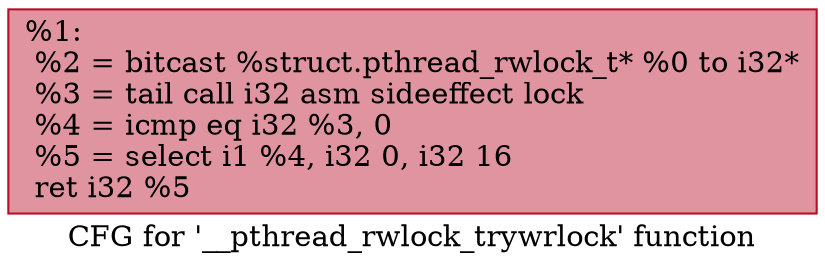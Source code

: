 digraph "CFG for '__pthread_rwlock_trywrlock' function" {
	label="CFG for '__pthread_rwlock_trywrlock' function";

	Node0x24c3be0 [shape=record,color="#b70d28ff", style=filled, fillcolor="#b70d2870",label="{%1:\l  %2 = bitcast %struct.pthread_rwlock_t* %0 to i32*\l  %3 = tail call i32 asm sideeffect lock \l  %4 = icmp eq i32 %3, 0\l  %5 = select i1 %4, i32 0, i32 16\l  ret i32 %5\l}"];
}
